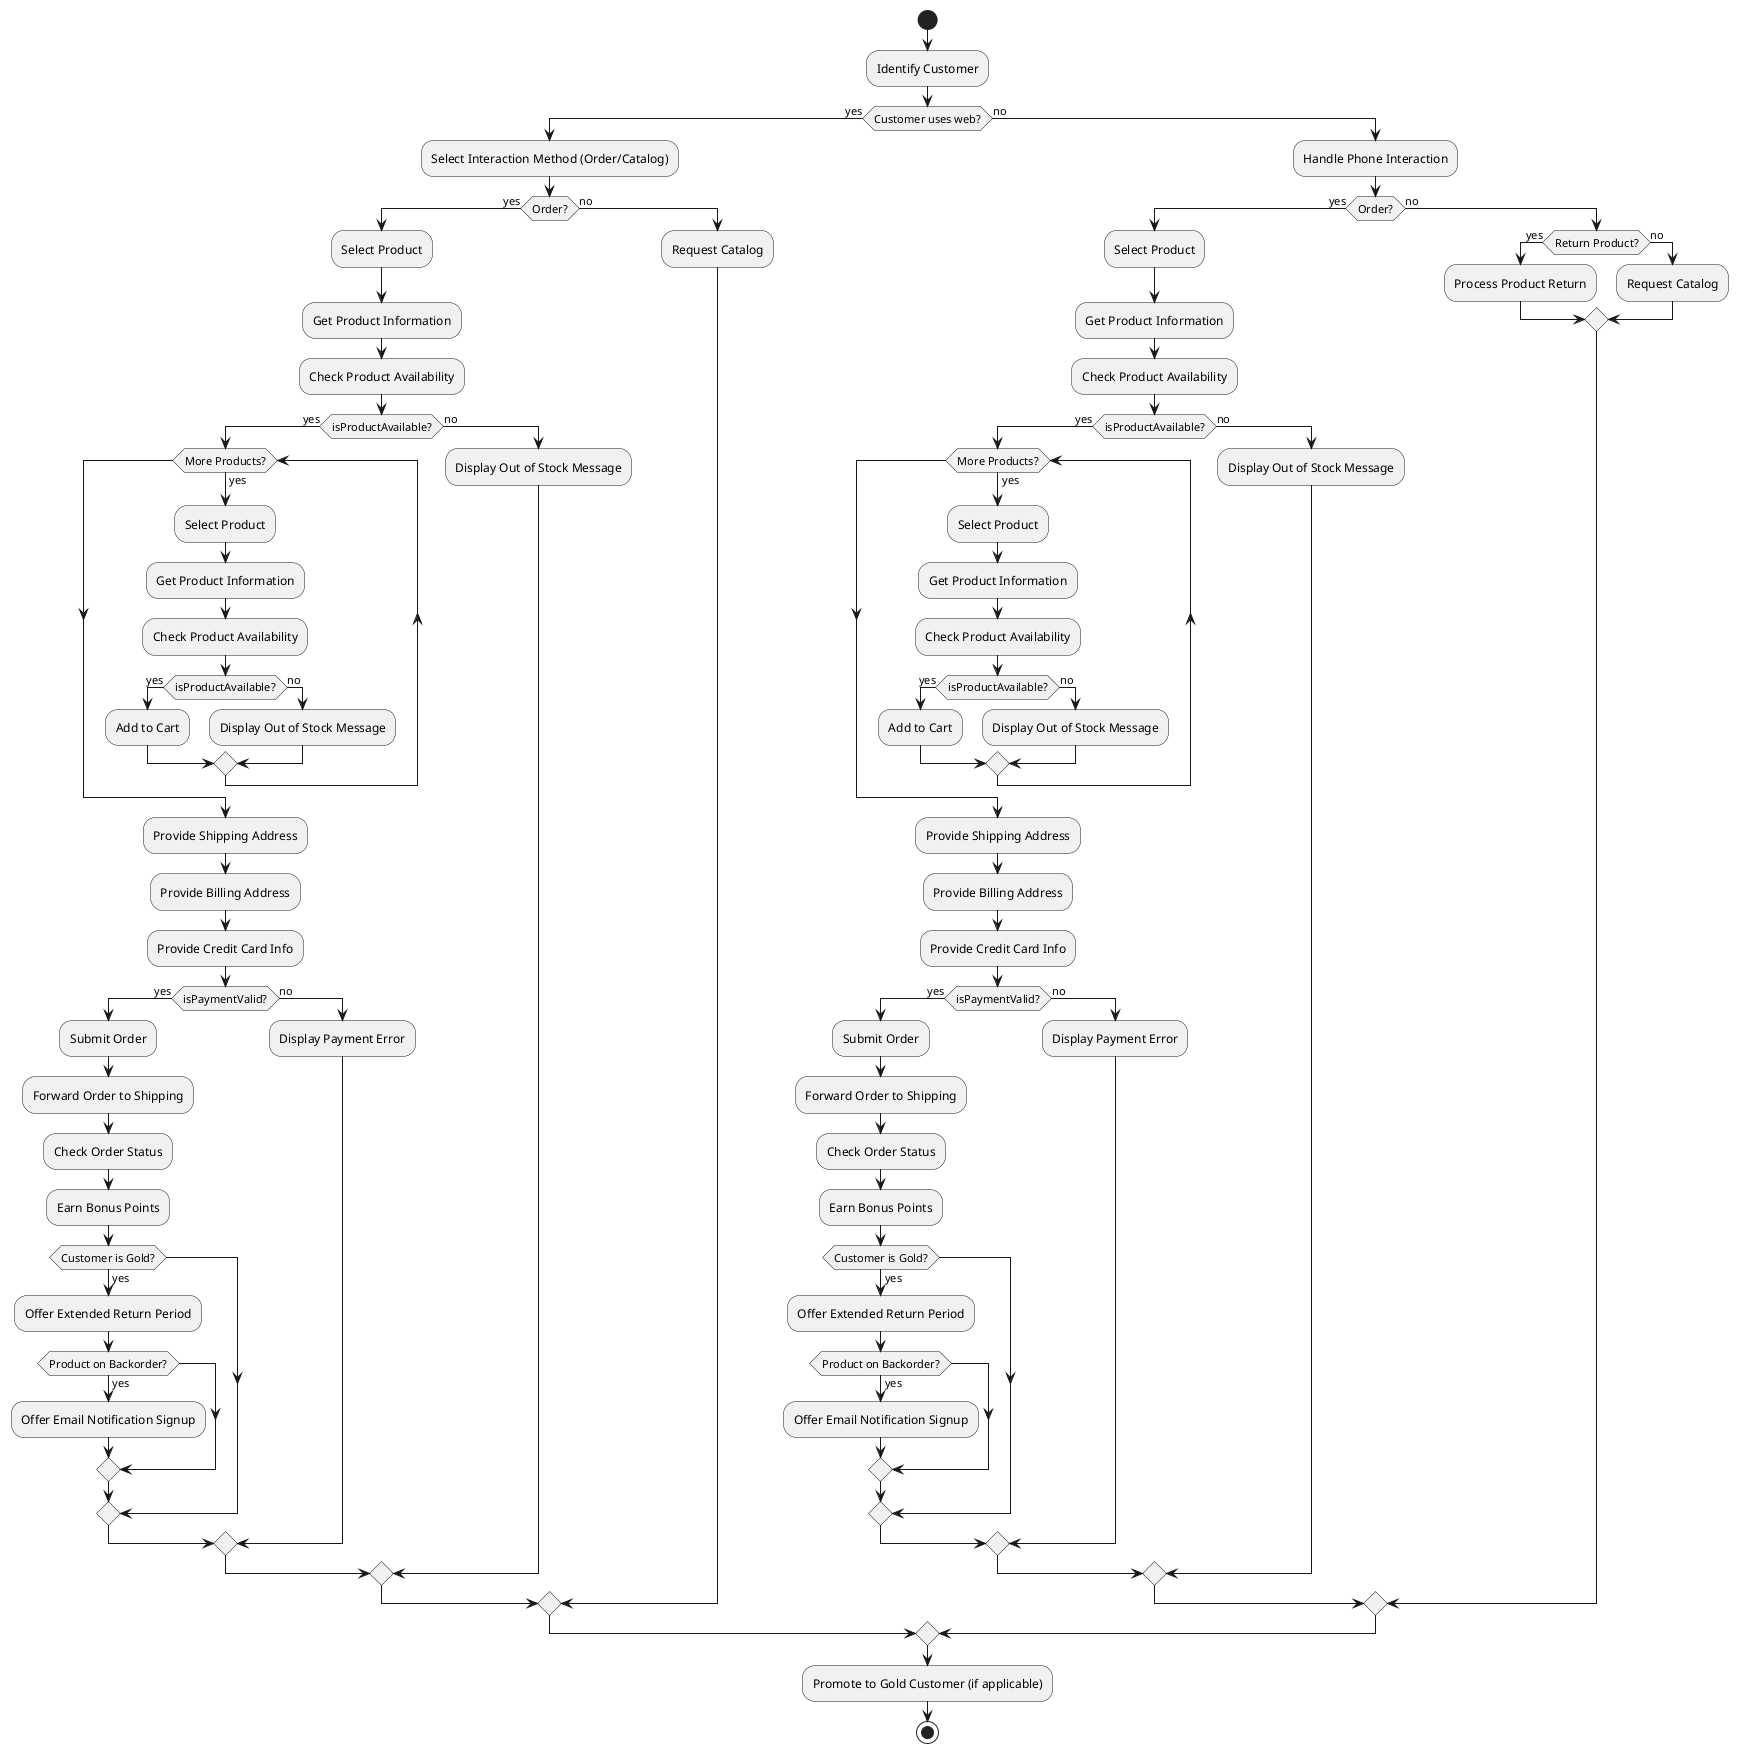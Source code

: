 @startuml
start

:Identify Customer;
if (Customer uses web?) then (yes)
    :Select Interaction Method (Order/Catalog);
    if (Order?) then (yes)
        :Select Product;
        :Get Product Information;
        :Check Product Availability;
        if (isProductAvailable?) then (yes)
            while (More Products?) is (yes)
                :Select Product;
                :Get Product Information;
                :Check Product Availability;
                if (isProductAvailable?) then (yes)
                    :Add to Cart;
                else (no)
                    :Display Out of Stock Message;
                endif
            endwhile
            :Provide Shipping Address;
            :Provide Billing Address;
            :Provide Credit Card Info;
            if (isPaymentValid?) then (yes)
                :Submit Order;
                :Forward Order to Shipping;
                :Check Order Status;
                :Earn Bonus Points;
                if (Customer is Gold?) then (yes)
                    :Offer Extended Return Period;
                    if (Product on Backorder?) then (yes)
                        :Offer Email Notification Signup;
                    endif
                endif
            else (no)
                :Display Payment Error;
            endif
        else (no)
            :Display Out of Stock Message;
        endif
    else (no)
        :Request Catalog;
    endif
else (no)
    :Handle Phone Interaction;
    if (Order?) then (yes)
        :Select Product;
        :Get Product Information;
        :Check Product Availability;
        if (isProductAvailable?) then (yes)
            while (More Products?) is (yes)
                :Select Product;
                :Get Product Information;
                :Check Product Availability;
                if (isProductAvailable?) then (yes)
                    :Add to Cart;
                else (no)
                    :Display Out of Stock Message;
                endif
            endwhile
            :Provide Shipping Address;
            :Provide Billing Address;
            :Provide Credit Card Info;
            if (isPaymentValid?) then (yes)
                :Submit Order;
                :Forward Order to Shipping;
                :Check Order Status;
                :Earn Bonus Points;
                if (Customer is Gold?) then (yes)
                    :Offer Extended Return Period;
                    if (Product on Backorder?) then (yes)
                        :Offer Email Notification Signup;
                    endif
                endif
            else (no)
                :Display Payment Error;
            endif
        else (no)
            :Display Out of Stock Message;
        endif
    else (no)
        if (Return Product?) then (yes)
            :Process Product Return;
        else (no)
            :Request Catalog;
        endif
    endif
endif

:Promote to Gold Customer (if applicable);

stop
@enduml